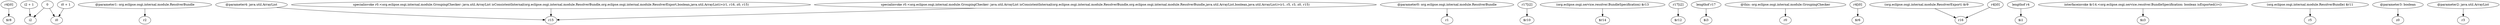 digraph g {
0[label="r4[i0]"]
1[label="$r8"]
0->1[label=""]
2[label="0"]
3[label="i2"]
2->3[label=""]
4[label="i2 + 1"]
4->3[label=""]
5[label="@parameter1: org.eclipse.osgi.internal.module.ResolverBundle"]
6[label="r2"]
5->6[label=""]
7[label="@parameter4: java.util.ArrayList"]
8[label="r15"]
7->8[label=""]
9[label="@parameter0: org.eclipse.osgi.internal.module.ResolverBundle"]
10[label="r1"]
9->10[label=""]
11[label="specialinvoke r0.<org.eclipse.osgi.internal.module.GroupingChecker: java.util.ArrayList isConsistentInternal(org.eclipse.osgi.internal.module.ResolverBundle,org.eclipse.osgi.internal.module.ResolverExport,boolean,java.util.ArrayList)>(r1, r16, z0, r15)"]
11->8[label=""]
12[label="r17[i2]"]
13[label="$r10"]
12->13[label=""]
14[label="(org.eclipse.osgi.service.resolver.BundleSpecification) $r13"]
15[label="$r14"]
14->15[label=""]
16[label="r17[i2]"]
17[label="$r12"]
16->17[label=""]
18[label="lengthof r17"]
19[label="$i3"]
18->19[label=""]
20[label="@this: org.eclipse.osgi.internal.module.GroupingChecker"]
21[label="r0"]
20->21[label=""]
22[label="r4[i0]"]
23[label="$r6"]
22->23[label=""]
24[label="(org.eclipse.osgi.internal.module.ResolverExport) $r9"]
25[label="r16"]
24->25[label=""]
26[label="i0 + 1"]
27[label="i0"]
26->27[label=""]
28[label="lengthof r4"]
29[label="$i1"]
28->29[label=""]
2->27[label=""]
30[label="interfaceinvoke $r14.<org.eclipse.osgi.service.resolver.BundleSpecification: boolean isExported()>()"]
31[label="$z3"]
30->31[label=""]
32[label="specialinvoke r0.<org.eclipse.osgi.internal.module.GroupingChecker: java.util.ArrayList isConsistentInternal(org.eclipse.osgi.internal.module.ResolverBundle,org.eclipse.osgi.internal.module.ResolverBundle,java.util.ArrayList,boolean,java.util.ArrayList)>(r1, r5, r3, z0, r15)"]
32->8[label=""]
33[label="(org.eclipse.osgi.internal.module.ResolverBundle) $r11"]
34[label="r5"]
33->34[label=""]
35[label="@parameter3: boolean"]
36[label="z0"]
35->36[label=""]
37[label="r4[i0]"]
37->25[label=""]
38[label="@parameter2: java.util.ArrayList"]
39[label="r3"]
38->39[label=""]
}